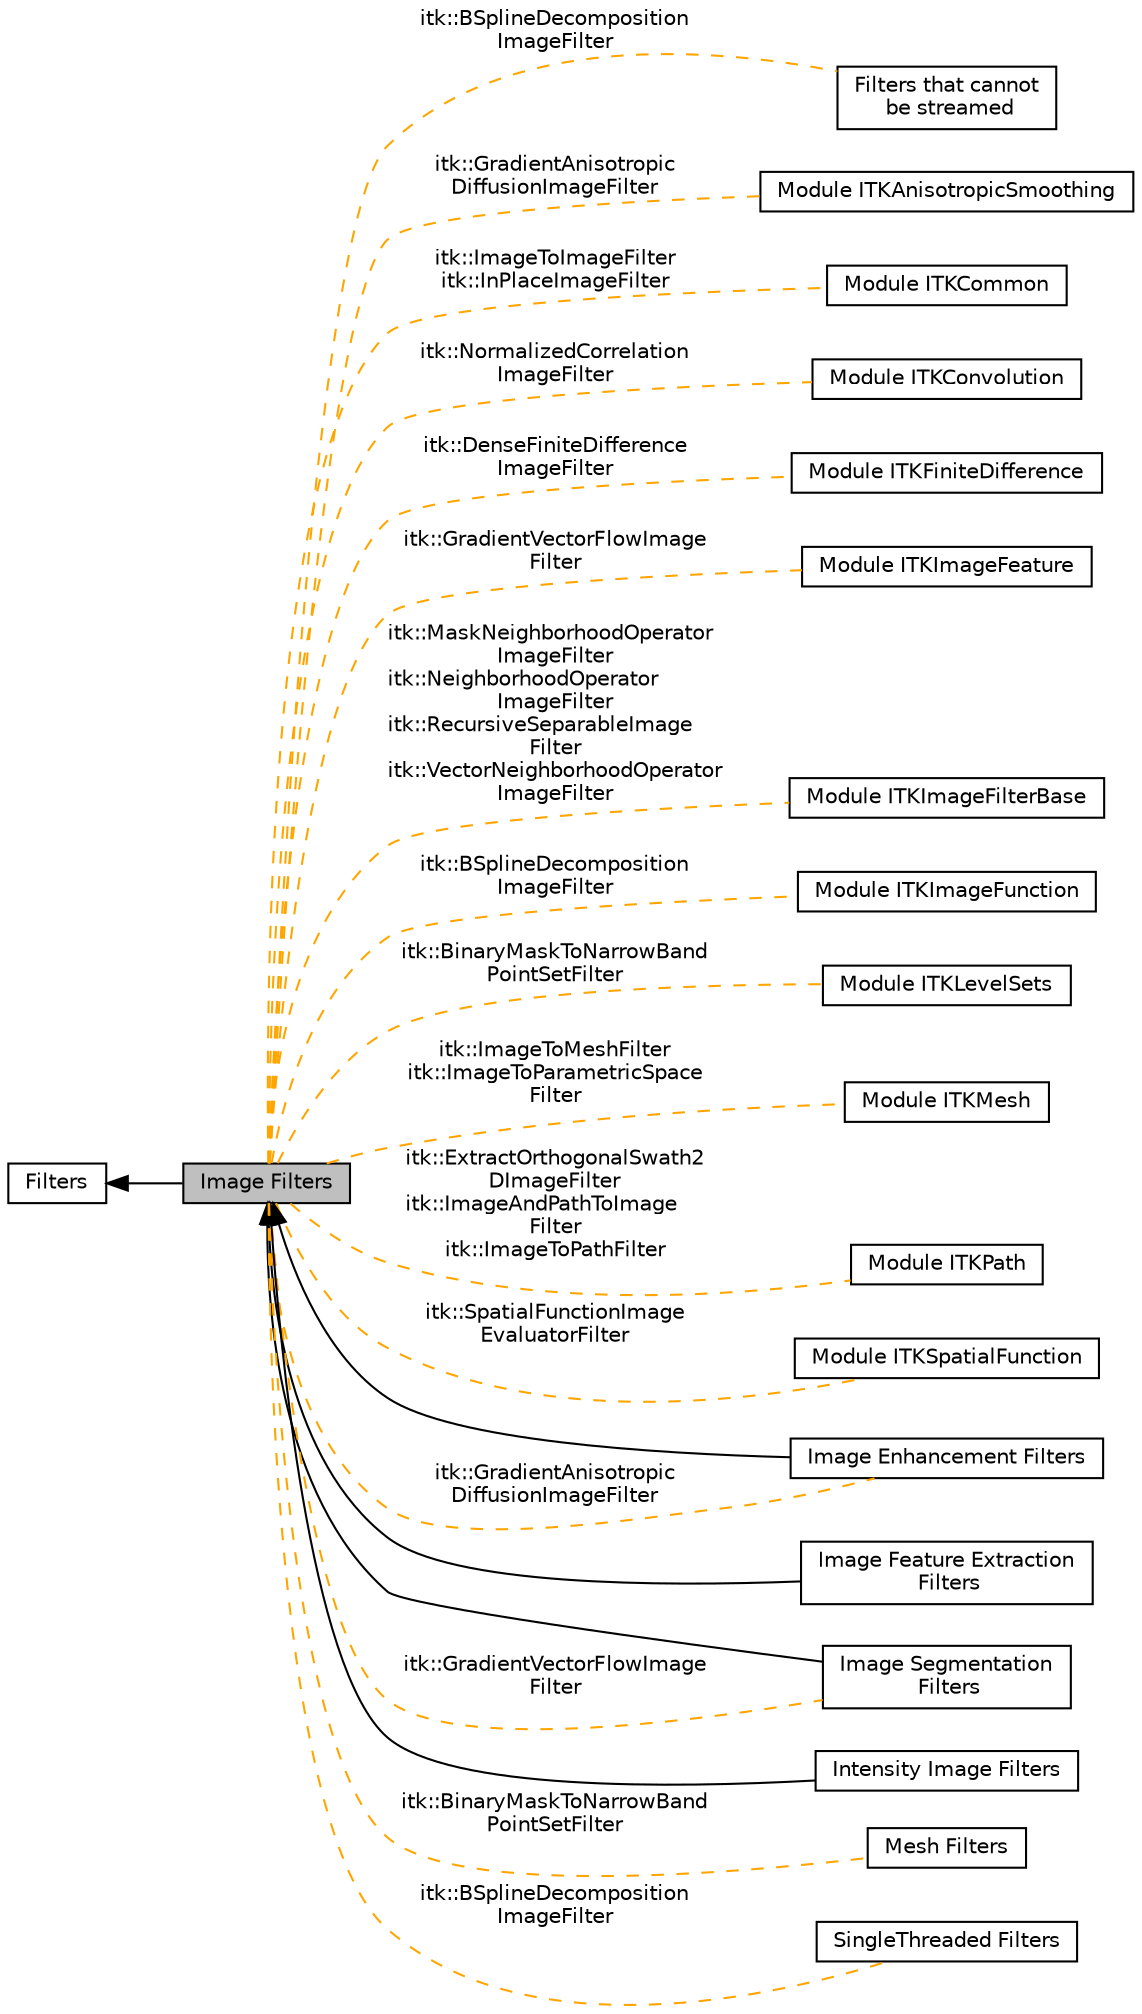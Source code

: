 digraph "Image Filters"
{
  edge [fontname="Helvetica",fontsize="10",labelfontname="Helvetica",labelfontsize="10"];
  node [fontname="Helvetica",fontsize="10",shape=box];
  rankdir=LR;
  Node10 [label="Filters that cannot\l be streamed",height=0.2,width=0.4,color="black", fillcolor="white", style="filled",URL="$group__CannotBeStreamed.html",tooltip=" "];
  Node2 [label="Filters",height=0.2,width=0.4,color="black", fillcolor="white", style="filled",URL="$group__Filters.html",tooltip=" "];
  Node14 [label="Module ITKAnisotropicSmoothing",height=0.2,width=0.4,color="black", fillcolor="white", style="filled",URL="$group__ITKAnisotropicSmoothing.html",tooltip=" "];
  Node16 [label="Module ITKCommon",height=0.2,width=0.4,color="black", fillcolor="white", style="filled",URL="$group__ITKCommon.html",tooltip=" "];
  Node19 [label="Module ITKConvolution",height=0.2,width=0.4,color="black", fillcolor="white", style="filled",URL="$group__ITKConvolution.html",tooltip=" "];
  Node12 [label="Module ITKFiniteDifference",height=0.2,width=0.4,color="black", fillcolor="white", style="filled",URL="$group__ITKFiniteDifference.html",tooltip=" "];
  Node15 [label="Module ITKImageFeature",height=0.2,width=0.4,color="black", fillcolor="white", style="filled",URL="$group__ITKImageFeature.html",tooltip=" "];
  Node18 [label="Module ITKImageFilterBase",height=0.2,width=0.4,color="black", fillcolor="white", style="filled",URL="$group__ITKImageFilterBase.html",tooltip=" "];
  Node11 [label="Module ITKImageFunction",height=0.2,width=0.4,color="black", fillcolor="white", style="filled",URL="$group__ITKImageFunction.html",tooltip=" "];
  Node8 [label="Module ITKLevelSets",height=0.2,width=0.4,color="black", fillcolor="white", style="filled",URL="$group__ITKLevelSets.html",tooltip=" "];
  Node17 [label="Module ITKMesh",height=0.2,width=0.4,color="black", fillcolor="white", style="filled",URL="$group__ITKMesh.html",tooltip=" "];
  Node13 [label="Module ITKPath",height=0.2,width=0.4,color="black", fillcolor="white", style="filled",URL="$group__ITKPath.html",tooltip=" "];
  Node20 [label="Module ITKSpatialFunction",height=0.2,width=0.4,color="black", fillcolor="white", style="filled",URL="$group__ITKSpatialFunction.html",tooltip=" "];
  Node4 [label="Image Enhancement Filters",height=0.2,width=0.4,color="black", fillcolor="white", style="filled",URL="$group__ImageEnhancement.html",tooltip=" "];
  Node5 [label="Image Feature Extraction\l Filters",height=0.2,width=0.4,color="black", fillcolor="white", style="filled",URL="$group__ImageFeatureExtraction.html",tooltip=" "];
  Node1 [label="Image Filters",height=0.2,width=0.4,color="black", fillcolor="grey75", style="filled", fontcolor="black",tooltip=" "];
  Node6 [label="Image Segmentation\l Filters",height=0.2,width=0.4,color="black", fillcolor="white", style="filled",URL="$group__ImageSegmentation.html",tooltip=" "];
  Node3 [label="Intensity Image Filters",height=0.2,width=0.4,color="black", fillcolor="white", style="filled",URL="$group__IntensityImageFilters.html",tooltip=" "];
  Node7 [label="Mesh Filters",height=0.2,width=0.4,color="black", fillcolor="white", style="filled",URL="$group__MeshFilters.html",tooltip=" "];
  Node9 [label="SingleThreaded Filters",height=0.2,width=0.4,color="black", fillcolor="white", style="filled",URL="$group__SingleThreaded.html",tooltip=" "];
  Node2->Node1 [shape=plaintext, dir="back", style="solid"];
  Node1->Node3 [shape=plaintext, dir="back", style="solid"];
  Node1->Node4 [shape=plaintext, dir="back", style="solid"];
  Node1->Node5 [shape=plaintext, dir="back", style="solid"];
  Node1->Node6 [shape=plaintext, dir="back", style="solid"];
  Node1->Node7 [shape=plaintext, label="itk::BinaryMaskToNarrowBand\lPointSetFilter", color="orange", dir="none", style="dashed"];
  Node1->Node8 [shape=plaintext, label="itk::BinaryMaskToNarrowBand\lPointSetFilter", color="orange", dir="none", style="dashed"];
  Node1->Node9 [shape=plaintext, label="itk::BSplineDecomposition\lImageFilter", color="orange", dir="none", style="dashed"];
  Node1->Node10 [shape=plaintext, label="itk::BSplineDecomposition\lImageFilter", color="orange", dir="none", style="dashed"];
  Node1->Node11 [shape=plaintext, label="itk::BSplineDecomposition\lImageFilter", color="orange", dir="none", style="dashed"];
  Node1->Node12 [shape=plaintext, label="itk::DenseFiniteDifference\lImageFilter", color="orange", dir="none", style="dashed"];
  Node1->Node13 [shape=plaintext, label="itk::ExtractOrthogonalSwath2\lDImageFilter\nitk::ImageAndPathToImage\lFilter\nitk::ImageToPathFilter", color="orange", dir="none", style="dashed"];
  Node1->Node4 [shape=plaintext, label="itk::GradientAnisotropic\lDiffusionImageFilter", color="orange", dir="none", style="dashed"];
  Node1->Node14 [shape=plaintext, label="itk::GradientAnisotropic\lDiffusionImageFilter", color="orange", dir="none", style="dashed"];
  Node1->Node6 [shape=plaintext, label="itk::GradientVectorFlowImage\lFilter", color="orange", dir="none", style="dashed"];
  Node1->Node15 [shape=plaintext, label="itk::GradientVectorFlowImage\lFilter", color="orange", dir="none", style="dashed"];
  Node1->Node16 [shape=plaintext, label="itk::ImageToImageFilter\nitk::InPlaceImageFilter", color="orange", dir="none", style="dashed"];
  Node1->Node17 [shape=plaintext, label="itk::ImageToMeshFilter\nitk::ImageToParametricSpace\lFilter", color="orange", dir="none", style="dashed"];
  Node1->Node18 [shape=plaintext, label="itk::MaskNeighborhoodOperator\lImageFilter\nitk::NeighborhoodOperator\lImageFilter\nitk::RecursiveSeparableImage\lFilter\nitk::VectorNeighborhoodOperator\lImageFilter", color="orange", dir="none", style="dashed"];
  Node1->Node19 [shape=plaintext, label="itk::NormalizedCorrelation\lImageFilter", color="orange", dir="none", style="dashed"];
  Node1->Node20 [shape=plaintext, label="itk::SpatialFunctionImage\lEvaluatorFilter", color="orange", dir="none", style="dashed"];
}
